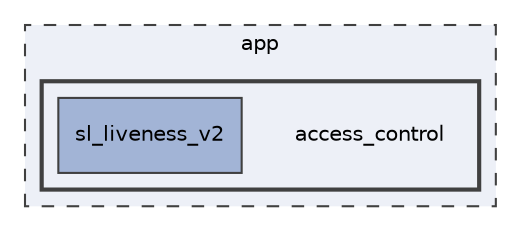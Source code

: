 digraph "app/access_control"
{
 // INTERACTIVE_SVG=YES
 // LATEX_PDF_SIZE
  bgcolor="transparent";
  edge [fontname="Helvetica",fontsize="10",labelfontname="Helvetica",labelfontsize="10"];
  node [fontname="Helvetica",fontsize="10",shape=record];
  compound=true
  subgraph clusterdir_d422163b96683743ed3963d4aac17747 {
    graph [ bgcolor="#edf0f7", pencolor="grey25", style="filled,dashed,", label="app", fontname="Helvetica", fontsize="10", URL="dir_d422163b96683743ed3963d4aac17747.html"]
  subgraph clusterdir_a2b7101673599666e39158301bb33128 {
    graph [ bgcolor="#edf0f7", pencolor="grey25", style="filled,bold,", label="", fontname="Helvetica", fontsize="10", URL="dir_a2b7101673599666e39158301bb33128.html"]
    dir_a2b7101673599666e39158301bb33128 [shape=plaintext, label="access_control"];
  dir_a740dfbc1e6e7978a035492973ba9030 [shape=box, label="sl_liveness_v2", style="filled,", fillcolor="#a2b4d6", color="grey25", URL="dir_a740dfbc1e6e7978a035492973ba9030.html"];
  }
  }
}
